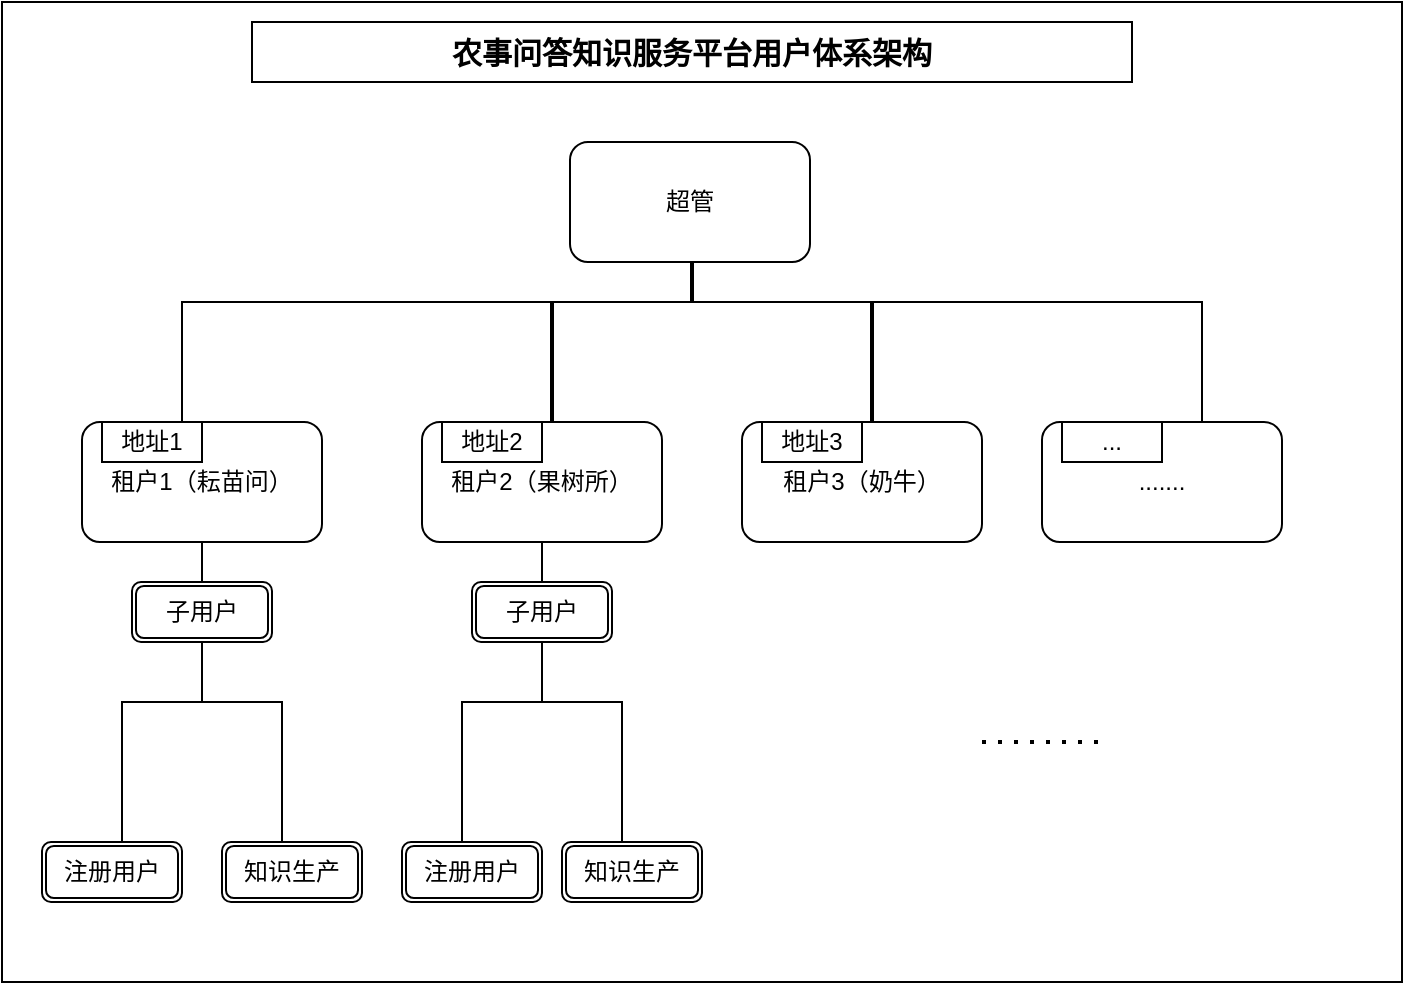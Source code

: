 <mxfile version="24.6.5" type="github">
  <diagram name="第 1 页" id="IZGBzShmuUM7c1WVkrml">
    <mxGraphModel dx="1050" dy="1763" grid="1" gridSize="10" guides="1" tooltips="1" connect="1" arrows="1" fold="1" page="1" pageScale="1" pageWidth="827" pageHeight="1169" math="0" shadow="0">
      <root>
        <mxCell id="0" />
        <mxCell id="1" parent="0" />
        <mxCell id="J6FEf__3X4Ce-S_Hou68-44" value="" style="rounded=0;whiteSpace=wrap;html=1;" vertex="1" parent="1">
          <mxGeometry x="70" y="-50" width="700" height="490" as="geometry" />
        </mxCell>
        <mxCell id="J6FEf__3X4Ce-S_Hou68-1" value="超管" style="rounded=1;whiteSpace=wrap;html=1;" vertex="1" parent="1">
          <mxGeometry x="354" y="20" width="120" height="60" as="geometry" />
        </mxCell>
        <mxCell id="J6FEf__3X4Ce-S_Hou68-2" value="租户2（果树所）" style="rounded=1;whiteSpace=wrap;html=1;" vertex="1" parent="1">
          <mxGeometry x="280" y="160" width="120" height="60" as="geometry" />
        </mxCell>
        <mxCell id="J6FEf__3X4Ce-S_Hou68-19" style="edgeStyle=orthogonalEdgeStyle;rounded=0;orthogonalLoop=1;jettySize=auto;html=1;exitX=0.5;exitY=1;exitDx=0;exitDy=0;entryX=0.5;entryY=0;entryDx=0;entryDy=0;" edge="1" parent="1" source="J6FEf__3X4Ce-S_Hou68-3" target="J6FEf__3X4Ce-S_Hou68-17">
          <mxGeometry relative="1" as="geometry">
            <Array as="points">
              <mxPoint x="170" y="300" />
              <mxPoint x="130" y="300" />
              <mxPoint x="130" y="380" />
            </Array>
          </mxGeometry>
        </mxCell>
        <mxCell id="J6FEf__3X4Ce-S_Hou68-20" style="edgeStyle=orthogonalEdgeStyle;rounded=0;orthogonalLoop=1;jettySize=auto;html=1;exitX=0.5;exitY=1;exitDx=0;exitDy=0;entryX=0.5;entryY=0;entryDx=0;entryDy=0;" edge="1" parent="1" source="J6FEf__3X4Ce-S_Hou68-3" target="J6FEf__3X4Ce-S_Hou68-18">
          <mxGeometry relative="1" as="geometry">
            <Array as="points">
              <mxPoint x="170" y="300" />
              <mxPoint x="210" y="300" />
              <mxPoint x="210" y="380" />
            </Array>
          </mxGeometry>
        </mxCell>
        <mxCell id="J6FEf__3X4Ce-S_Hou68-3" value="租户1（耘苗问）" style="rounded=1;whiteSpace=wrap;html=1;" vertex="1" parent="1">
          <mxGeometry x="110" y="160" width="120" height="60" as="geometry" />
        </mxCell>
        <mxCell id="J6FEf__3X4Ce-S_Hou68-4" value="租户3（奶牛）" style="rounded=1;whiteSpace=wrap;html=1;" vertex="1" parent="1">
          <mxGeometry x="440" y="160" width="120" height="60" as="geometry" />
        </mxCell>
        <mxCell id="J6FEf__3X4Ce-S_Hou68-5" value="......." style="rounded=1;whiteSpace=wrap;html=1;" vertex="1" parent="1">
          <mxGeometry x="590" y="160" width="120" height="60" as="geometry" />
        </mxCell>
        <mxCell id="J6FEf__3X4Ce-S_Hou68-6" value="地址1" style="rounded=0;whiteSpace=wrap;html=1;" vertex="1" parent="1">
          <mxGeometry x="120" y="160" width="50" height="20" as="geometry" />
        </mxCell>
        <mxCell id="J6FEf__3X4Ce-S_Hou68-8" value="..." style="rounded=0;whiteSpace=wrap;html=1;" vertex="1" parent="1">
          <mxGeometry x="600" y="160" width="50" height="20" as="geometry" />
        </mxCell>
        <mxCell id="J6FEf__3X4Ce-S_Hou68-9" value="地址3" style="rounded=0;whiteSpace=wrap;html=1;" vertex="1" parent="1">
          <mxGeometry x="450" y="160" width="50" height="20" as="geometry" />
        </mxCell>
        <mxCell id="J6FEf__3X4Ce-S_Hou68-10" value="地址2" style="rounded=0;whiteSpace=wrap;html=1;" vertex="1" parent="1">
          <mxGeometry x="290" y="160" width="50" height="20" as="geometry" />
        </mxCell>
        <mxCell id="J6FEf__3X4Ce-S_Hou68-12" value="" style="shape=partialRectangle;whiteSpace=wrap;html=1;bottom=1;right=1;left=1;top=0;fillColor=none;routingCenterX=-0.5;direction=west;" vertex="1" parent="1">
          <mxGeometry x="160" y="100" width="510" height="60" as="geometry" />
        </mxCell>
        <mxCell id="J6FEf__3X4Ce-S_Hou68-13" value="" style="line;strokeWidth=2;direction=south;html=1;" vertex="1" parent="1">
          <mxGeometry x="410" y="80" width="10" height="20" as="geometry" />
        </mxCell>
        <mxCell id="J6FEf__3X4Ce-S_Hou68-14" value="" style="line;strokeWidth=2;direction=south;html=1;" vertex="1" parent="1">
          <mxGeometry x="340" y="100" width="10" height="60" as="geometry" />
        </mxCell>
        <mxCell id="J6FEf__3X4Ce-S_Hou68-15" value="" style="line;strokeWidth=2;direction=south;html=1;" vertex="1" parent="1">
          <mxGeometry x="500" y="100" width="10" height="60" as="geometry" />
        </mxCell>
        <mxCell id="J6FEf__3X4Ce-S_Hou68-17" value="注册用户" style="shape=ext;double=1;rounded=1;whiteSpace=wrap;html=1;" vertex="1" parent="1">
          <mxGeometry x="90" y="370" width="70" height="30" as="geometry" />
        </mxCell>
        <mxCell id="J6FEf__3X4Ce-S_Hou68-18" value="知识生产" style="shape=ext;double=1;rounded=1;whiteSpace=wrap;html=1;" vertex="1" parent="1">
          <mxGeometry x="180" y="370" width="70" height="30" as="geometry" />
        </mxCell>
        <mxCell id="J6FEf__3X4Ce-S_Hou68-22" value="子用户" style="shape=ext;double=1;rounded=1;whiteSpace=wrap;html=1;" vertex="1" parent="1">
          <mxGeometry x="135" y="240" width="70" height="30" as="geometry" />
        </mxCell>
        <mxCell id="J6FEf__3X4Ce-S_Hou68-38" style="edgeStyle=orthogonalEdgeStyle;rounded=0;orthogonalLoop=1;jettySize=auto;html=1;exitX=0.5;exitY=1;exitDx=0;exitDy=0;entryX=0.5;entryY=0;entryDx=0;entryDy=0;" edge="1" parent="1" target="J6FEf__3X4Ce-S_Hou68-40" source="J6FEf__3X4Ce-S_Hou68-2">
          <mxGeometry relative="1" as="geometry">
            <mxPoint x="345" y="230" as="sourcePoint" />
            <Array as="points">
              <mxPoint x="340" y="300" />
              <mxPoint x="300" y="300" />
              <mxPoint x="300" y="380" />
              <mxPoint x="305" y="380" />
            </Array>
          </mxGeometry>
        </mxCell>
        <mxCell id="J6FEf__3X4Ce-S_Hou68-39" style="edgeStyle=orthogonalEdgeStyle;rounded=0;orthogonalLoop=1;jettySize=auto;html=1;entryX=0.5;entryY=0;entryDx=0;entryDy=0;" edge="1" parent="1" target="J6FEf__3X4Ce-S_Hou68-41">
          <mxGeometry relative="1" as="geometry">
            <mxPoint x="340" y="220" as="sourcePoint" />
            <Array as="points">
              <mxPoint x="340" y="300" />
              <mxPoint x="380" y="300" />
              <mxPoint x="380" y="380" />
              <mxPoint x="385" y="380" />
            </Array>
          </mxGeometry>
        </mxCell>
        <mxCell id="J6FEf__3X4Ce-S_Hou68-40" value="注册用户" style="shape=ext;double=1;rounded=1;whiteSpace=wrap;html=1;" vertex="1" parent="1">
          <mxGeometry x="270" y="370" width="70" height="30" as="geometry" />
        </mxCell>
        <mxCell id="J6FEf__3X4Ce-S_Hou68-41" value="知识生产" style="shape=ext;double=1;rounded=1;whiteSpace=wrap;html=1;" vertex="1" parent="1">
          <mxGeometry x="350" y="370" width="70" height="30" as="geometry" />
        </mxCell>
        <mxCell id="J6FEf__3X4Ce-S_Hou68-42" value="子用户" style="shape=ext;double=1;rounded=1;whiteSpace=wrap;html=1;" vertex="1" parent="1">
          <mxGeometry x="305" y="240" width="70" height="30" as="geometry" />
        </mxCell>
        <mxCell id="J6FEf__3X4Ce-S_Hou68-43" value="" style="endArrow=none;dashed=1;html=1;dashPattern=1 3;strokeWidth=2;rounded=0;" edge="1" parent="1">
          <mxGeometry width="50" height="50" relative="1" as="geometry">
            <mxPoint x="560" y="320" as="sourcePoint" />
            <mxPoint x="620" y="320" as="targetPoint" />
          </mxGeometry>
        </mxCell>
        <mxCell id="J6FEf__3X4Ce-S_Hou68-45" value="&lt;b&gt;&lt;font style=&quot;font-size: 15px;&quot;&gt;农事问答知识服务平台用户体系架构&lt;/font&gt;&lt;/b&gt;" style="rounded=0;whiteSpace=wrap;html=1;" vertex="1" parent="1">
          <mxGeometry x="195" y="-40" width="440" height="30" as="geometry" />
        </mxCell>
      </root>
    </mxGraphModel>
  </diagram>
</mxfile>
